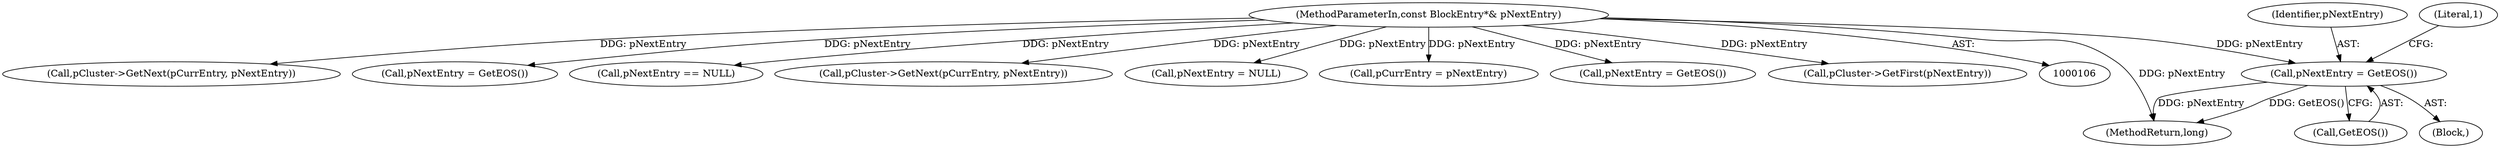 digraph "0_Android_cc274e2abe8b2a6698a5c47d8aa4bb45f1f9538d_21@pointer" {
"1000247" [label="(Call,pNextEntry = GetEOS())"];
"1000108" [label="(MethodParameterIn,const BlockEntry*& pNextEntry)"];
"1000109" [label="(Block,)"];
"1000252" [label="(MethodReturn,long)"];
"1000150" [label="(Call,pCluster->GetNext(pCurrEntry, pNextEntry))"];
"1000215" [label="(Call,pNextEntry = GetEOS())"];
"1000247" [label="(Call,pNextEntry = GetEOS())"];
"1000236" [label="(Call,pNextEntry == NULL)"];
"1000108" [label="(MethodParameterIn,const BlockEntry*& pNextEntry)"];
"1000249" [label="(Call,GetEOS())"];
"1000186" [label="(Call,pCluster->GetNext(pCurrEntry, pNextEntry))"];
"1000248" [label="(Identifier,pNextEntry)"];
"1000220" [label="(Call,pNextEntry = NULL)"];
"1000181" [label="(Call,pCurrEntry = pNextEntry)"];
"1000251" [label="(Literal,1)"];
"1000204" [label="(Call,pNextEntry = GetEOS())"];
"1000227" [label="(Call,pCluster->GetFirst(pNextEntry))"];
"1000247" -> "1000109"  [label="AST: "];
"1000247" -> "1000249"  [label="CFG: "];
"1000248" -> "1000247"  [label="AST: "];
"1000249" -> "1000247"  [label="AST: "];
"1000251" -> "1000247"  [label="CFG: "];
"1000247" -> "1000252"  [label="DDG: pNextEntry"];
"1000247" -> "1000252"  [label="DDG: GetEOS()"];
"1000108" -> "1000247"  [label="DDG: pNextEntry"];
"1000108" -> "1000106"  [label="AST: "];
"1000108" -> "1000252"  [label="DDG: pNextEntry"];
"1000108" -> "1000150"  [label="DDG: pNextEntry"];
"1000108" -> "1000181"  [label="DDG: pNextEntry"];
"1000108" -> "1000186"  [label="DDG: pNextEntry"];
"1000108" -> "1000204"  [label="DDG: pNextEntry"];
"1000108" -> "1000215"  [label="DDG: pNextEntry"];
"1000108" -> "1000220"  [label="DDG: pNextEntry"];
"1000108" -> "1000227"  [label="DDG: pNextEntry"];
"1000108" -> "1000236"  [label="DDG: pNextEntry"];
}
